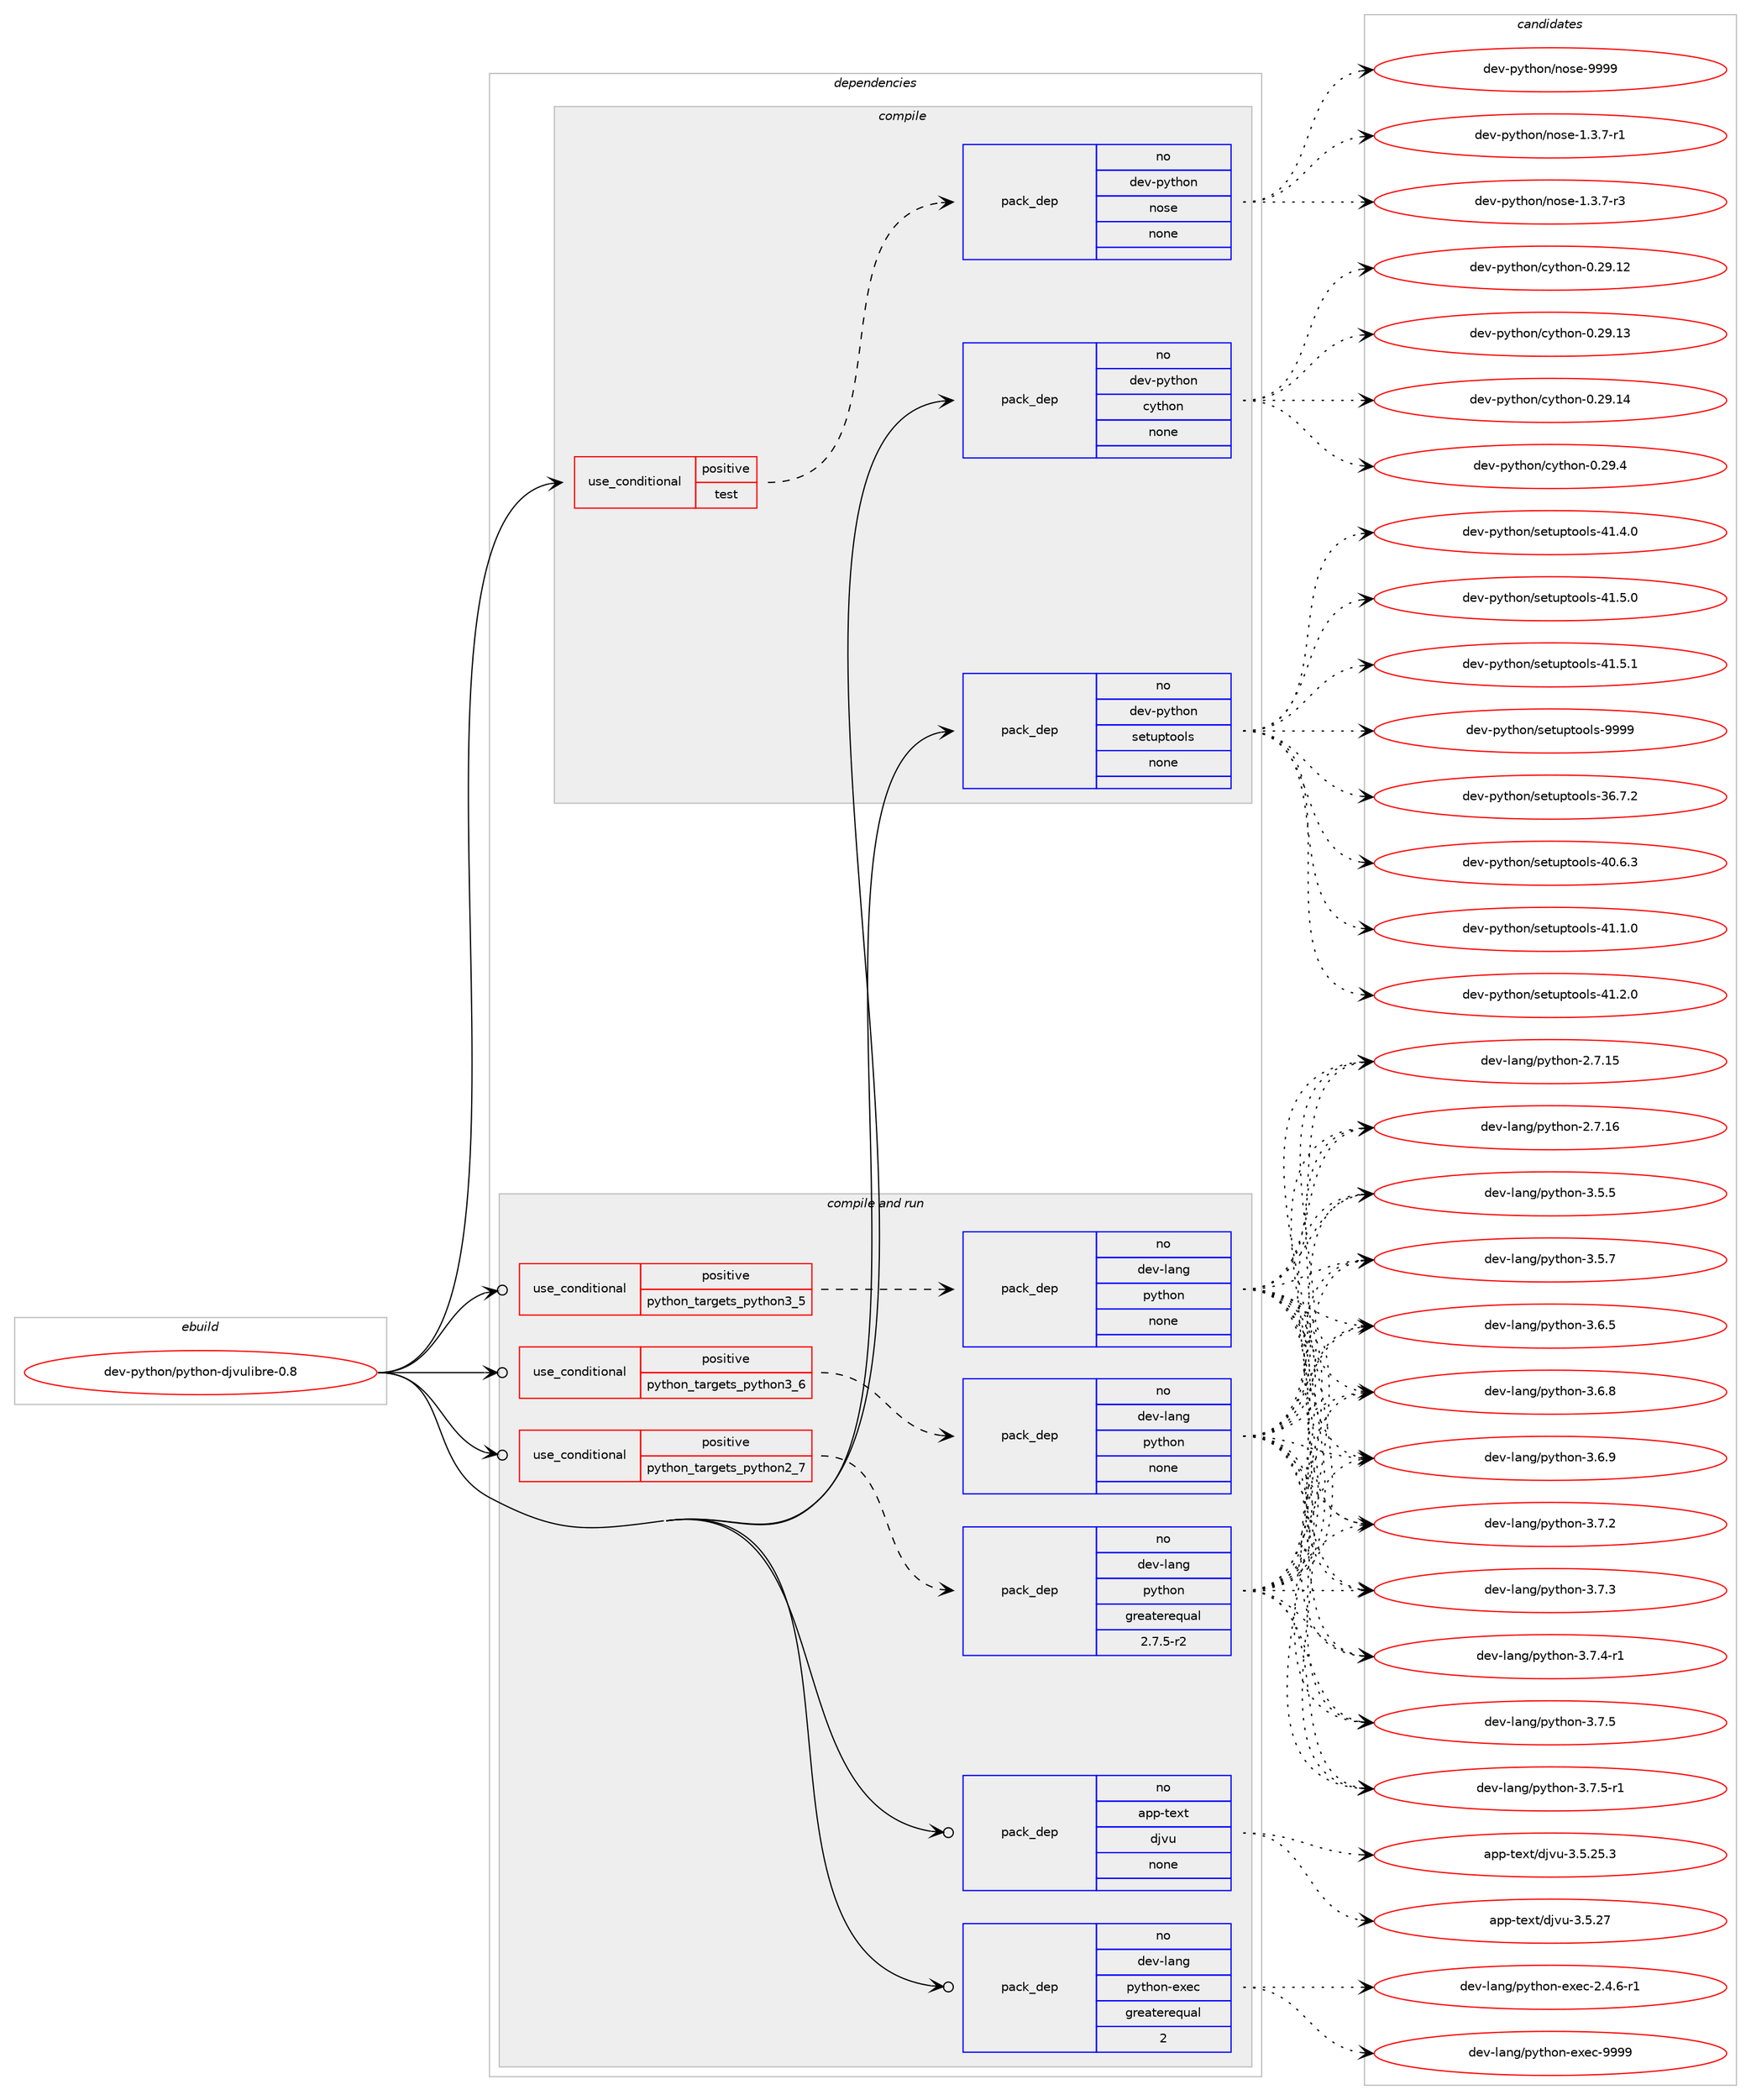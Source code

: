 digraph prolog {

# *************
# Graph options
# *************

newrank=true;
concentrate=true;
compound=true;
graph [rankdir=LR,fontname=Helvetica,fontsize=10,ranksep=1.5];#, ranksep=2.5, nodesep=0.2];
edge  [arrowhead=vee];
node  [fontname=Helvetica,fontsize=10];

# **********
# The ebuild
# **********

subgraph cluster_leftcol {
color=gray;
rank=same;
label=<<i>ebuild</i>>;
id [label="dev-python/python-djvulibre-0.8", color=red, width=4, href="../dev-python/python-djvulibre-0.8.svg"];
}

# ****************
# The dependencies
# ****************

subgraph cluster_midcol {
color=gray;
label=<<i>dependencies</i>>;
subgraph cluster_compile {
fillcolor="#eeeeee";
style=filled;
label=<<i>compile</i>>;
subgraph cond147464 {
dependency630815 [label=<<TABLE BORDER="0" CELLBORDER="1" CELLSPACING="0" CELLPADDING="4"><TR><TD ROWSPAN="3" CELLPADDING="10">use_conditional</TD></TR><TR><TD>positive</TD></TR><TR><TD>test</TD></TR></TABLE>>, shape=none, color=red];
subgraph pack471480 {
dependency630816 [label=<<TABLE BORDER="0" CELLBORDER="1" CELLSPACING="0" CELLPADDING="4" WIDTH="220"><TR><TD ROWSPAN="6" CELLPADDING="30">pack_dep</TD></TR><TR><TD WIDTH="110">no</TD></TR><TR><TD>dev-python</TD></TR><TR><TD>nose</TD></TR><TR><TD>none</TD></TR><TR><TD></TD></TR></TABLE>>, shape=none, color=blue];
}
dependency630815:e -> dependency630816:w [weight=20,style="dashed",arrowhead="vee"];
}
id:e -> dependency630815:w [weight=20,style="solid",arrowhead="vee"];
subgraph pack471481 {
dependency630817 [label=<<TABLE BORDER="0" CELLBORDER="1" CELLSPACING="0" CELLPADDING="4" WIDTH="220"><TR><TD ROWSPAN="6" CELLPADDING="30">pack_dep</TD></TR><TR><TD WIDTH="110">no</TD></TR><TR><TD>dev-python</TD></TR><TR><TD>cython</TD></TR><TR><TD>none</TD></TR><TR><TD></TD></TR></TABLE>>, shape=none, color=blue];
}
id:e -> dependency630817:w [weight=20,style="solid",arrowhead="vee"];
subgraph pack471482 {
dependency630818 [label=<<TABLE BORDER="0" CELLBORDER="1" CELLSPACING="0" CELLPADDING="4" WIDTH="220"><TR><TD ROWSPAN="6" CELLPADDING="30">pack_dep</TD></TR><TR><TD WIDTH="110">no</TD></TR><TR><TD>dev-python</TD></TR><TR><TD>setuptools</TD></TR><TR><TD>none</TD></TR><TR><TD></TD></TR></TABLE>>, shape=none, color=blue];
}
id:e -> dependency630818:w [weight=20,style="solid",arrowhead="vee"];
}
subgraph cluster_compileandrun {
fillcolor="#eeeeee";
style=filled;
label=<<i>compile and run</i>>;
subgraph cond147465 {
dependency630819 [label=<<TABLE BORDER="0" CELLBORDER="1" CELLSPACING="0" CELLPADDING="4"><TR><TD ROWSPAN="3" CELLPADDING="10">use_conditional</TD></TR><TR><TD>positive</TD></TR><TR><TD>python_targets_python2_7</TD></TR></TABLE>>, shape=none, color=red];
subgraph pack471483 {
dependency630820 [label=<<TABLE BORDER="0" CELLBORDER="1" CELLSPACING="0" CELLPADDING="4" WIDTH="220"><TR><TD ROWSPAN="6" CELLPADDING="30">pack_dep</TD></TR><TR><TD WIDTH="110">no</TD></TR><TR><TD>dev-lang</TD></TR><TR><TD>python</TD></TR><TR><TD>greaterequal</TD></TR><TR><TD>2.7.5-r2</TD></TR></TABLE>>, shape=none, color=blue];
}
dependency630819:e -> dependency630820:w [weight=20,style="dashed",arrowhead="vee"];
}
id:e -> dependency630819:w [weight=20,style="solid",arrowhead="odotvee"];
subgraph cond147466 {
dependency630821 [label=<<TABLE BORDER="0" CELLBORDER="1" CELLSPACING="0" CELLPADDING="4"><TR><TD ROWSPAN="3" CELLPADDING="10">use_conditional</TD></TR><TR><TD>positive</TD></TR><TR><TD>python_targets_python3_5</TD></TR></TABLE>>, shape=none, color=red];
subgraph pack471484 {
dependency630822 [label=<<TABLE BORDER="0" CELLBORDER="1" CELLSPACING="0" CELLPADDING="4" WIDTH="220"><TR><TD ROWSPAN="6" CELLPADDING="30">pack_dep</TD></TR><TR><TD WIDTH="110">no</TD></TR><TR><TD>dev-lang</TD></TR><TR><TD>python</TD></TR><TR><TD>none</TD></TR><TR><TD></TD></TR></TABLE>>, shape=none, color=blue];
}
dependency630821:e -> dependency630822:w [weight=20,style="dashed",arrowhead="vee"];
}
id:e -> dependency630821:w [weight=20,style="solid",arrowhead="odotvee"];
subgraph cond147467 {
dependency630823 [label=<<TABLE BORDER="0" CELLBORDER="1" CELLSPACING="0" CELLPADDING="4"><TR><TD ROWSPAN="3" CELLPADDING="10">use_conditional</TD></TR><TR><TD>positive</TD></TR><TR><TD>python_targets_python3_6</TD></TR></TABLE>>, shape=none, color=red];
subgraph pack471485 {
dependency630824 [label=<<TABLE BORDER="0" CELLBORDER="1" CELLSPACING="0" CELLPADDING="4" WIDTH="220"><TR><TD ROWSPAN="6" CELLPADDING="30">pack_dep</TD></TR><TR><TD WIDTH="110">no</TD></TR><TR><TD>dev-lang</TD></TR><TR><TD>python</TD></TR><TR><TD>none</TD></TR><TR><TD></TD></TR></TABLE>>, shape=none, color=blue];
}
dependency630823:e -> dependency630824:w [weight=20,style="dashed",arrowhead="vee"];
}
id:e -> dependency630823:w [weight=20,style="solid",arrowhead="odotvee"];
subgraph pack471486 {
dependency630825 [label=<<TABLE BORDER="0" CELLBORDER="1" CELLSPACING="0" CELLPADDING="4" WIDTH="220"><TR><TD ROWSPAN="6" CELLPADDING="30">pack_dep</TD></TR><TR><TD WIDTH="110">no</TD></TR><TR><TD>app-text</TD></TR><TR><TD>djvu</TD></TR><TR><TD>none</TD></TR><TR><TD></TD></TR></TABLE>>, shape=none, color=blue];
}
id:e -> dependency630825:w [weight=20,style="solid",arrowhead="odotvee"];
subgraph pack471487 {
dependency630826 [label=<<TABLE BORDER="0" CELLBORDER="1" CELLSPACING="0" CELLPADDING="4" WIDTH="220"><TR><TD ROWSPAN="6" CELLPADDING="30">pack_dep</TD></TR><TR><TD WIDTH="110">no</TD></TR><TR><TD>dev-lang</TD></TR><TR><TD>python-exec</TD></TR><TR><TD>greaterequal</TD></TR><TR><TD>2</TD></TR></TABLE>>, shape=none, color=blue];
}
id:e -> dependency630826:w [weight=20,style="solid",arrowhead="odotvee"];
}
subgraph cluster_run {
fillcolor="#eeeeee";
style=filled;
label=<<i>run</i>>;
}
}

# **************
# The candidates
# **************

subgraph cluster_choices {
rank=same;
color=gray;
label=<<i>candidates</i>>;

subgraph choice471480 {
color=black;
nodesep=1;
choice10010111845112121116104111110471101111151014549465146554511449 [label="dev-python/nose-1.3.7-r1", color=red, width=4,href="../dev-python/nose-1.3.7-r1.svg"];
choice10010111845112121116104111110471101111151014549465146554511451 [label="dev-python/nose-1.3.7-r3", color=red, width=4,href="../dev-python/nose-1.3.7-r3.svg"];
choice10010111845112121116104111110471101111151014557575757 [label="dev-python/nose-9999", color=red, width=4,href="../dev-python/nose-9999.svg"];
dependency630816:e -> choice10010111845112121116104111110471101111151014549465146554511449:w [style=dotted,weight="100"];
dependency630816:e -> choice10010111845112121116104111110471101111151014549465146554511451:w [style=dotted,weight="100"];
dependency630816:e -> choice10010111845112121116104111110471101111151014557575757:w [style=dotted,weight="100"];
}
subgraph choice471481 {
color=black;
nodesep=1;
choice1001011184511212111610411111047991211161041111104548465057464950 [label="dev-python/cython-0.29.12", color=red, width=4,href="../dev-python/cython-0.29.12.svg"];
choice1001011184511212111610411111047991211161041111104548465057464951 [label="dev-python/cython-0.29.13", color=red, width=4,href="../dev-python/cython-0.29.13.svg"];
choice1001011184511212111610411111047991211161041111104548465057464952 [label="dev-python/cython-0.29.14", color=red, width=4,href="../dev-python/cython-0.29.14.svg"];
choice10010111845112121116104111110479912111610411111045484650574652 [label="dev-python/cython-0.29.4", color=red, width=4,href="../dev-python/cython-0.29.4.svg"];
dependency630817:e -> choice1001011184511212111610411111047991211161041111104548465057464950:w [style=dotted,weight="100"];
dependency630817:e -> choice1001011184511212111610411111047991211161041111104548465057464951:w [style=dotted,weight="100"];
dependency630817:e -> choice1001011184511212111610411111047991211161041111104548465057464952:w [style=dotted,weight="100"];
dependency630817:e -> choice10010111845112121116104111110479912111610411111045484650574652:w [style=dotted,weight="100"];
}
subgraph choice471482 {
color=black;
nodesep=1;
choice100101118451121211161041111104711510111611711211611111110811545515446554650 [label="dev-python/setuptools-36.7.2", color=red, width=4,href="../dev-python/setuptools-36.7.2.svg"];
choice100101118451121211161041111104711510111611711211611111110811545524846544651 [label="dev-python/setuptools-40.6.3", color=red, width=4,href="../dev-python/setuptools-40.6.3.svg"];
choice100101118451121211161041111104711510111611711211611111110811545524946494648 [label="dev-python/setuptools-41.1.0", color=red, width=4,href="../dev-python/setuptools-41.1.0.svg"];
choice100101118451121211161041111104711510111611711211611111110811545524946504648 [label="dev-python/setuptools-41.2.0", color=red, width=4,href="../dev-python/setuptools-41.2.0.svg"];
choice100101118451121211161041111104711510111611711211611111110811545524946524648 [label="dev-python/setuptools-41.4.0", color=red, width=4,href="../dev-python/setuptools-41.4.0.svg"];
choice100101118451121211161041111104711510111611711211611111110811545524946534648 [label="dev-python/setuptools-41.5.0", color=red, width=4,href="../dev-python/setuptools-41.5.0.svg"];
choice100101118451121211161041111104711510111611711211611111110811545524946534649 [label="dev-python/setuptools-41.5.1", color=red, width=4,href="../dev-python/setuptools-41.5.1.svg"];
choice10010111845112121116104111110471151011161171121161111111081154557575757 [label="dev-python/setuptools-9999", color=red, width=4,href="../dev-python/setuptools-9999.svg"];
dependency630818:e -> choice100101118451121211161041111104711510111611711211611111110811545515446554650:w [style=dotted,weight="100"];
dependency630818:e -> choice100101118451121211161041111104711510111611711211611111110811545524846544651:w [style=dotted,weight="100"];
dependency630818:e -> choice100101118451121211161041111104711510111611711211611111110811545524946494648:w [style=dotted,weight="100"];
dependency630818:e -> choice100101118451121211161041111104711510111611711211611111110811545524946504648:w [style=dotted,weight="100"];
dependency630818:e -> choice100101118451121211161041111104711510111611711211611111110811545524946524648:w [style=dotted,weight="100"];
dependency630818:e -> choice100101118451121211161041111104711510111611711211611111110811545524946534648:w [style=dotted,weight="100"];
dependency630818:e -> choice100101118451121211161041111104711510111611711211611111110811545524946534649:w [style=dotted,weight="100"];
dependency630818:e -> choice10010111845112121116104111110471151011161171121161111111081154557575757:w [style=dotted,weight="100"];
}
subgraph choice471483 {
color=black;
nodesep=1;
choice10010111845108971101034711212111610411111045504655464953 [label="dev-lang/python-2.7.15", color=red, width=4,href="../dev-lang/python-2.7.15.svg"];
choice10010111845108971101034711212111610411111045504655464954 [label="dev-lang/python-2.7.16", color=red, width=4,href="../dev-lang/python-2.7.16.svg"];
choice100101118451089711010347112121116104111110455146534653 [label="dev-lang/python-3.5.5", color=red, width=4,href="../dev-lang/python-3.5.5.svg"];
choice100101118451089711010347112121116104111110455146534655 [label="dev-lang/python-3.5.7", color=red, width=4,href="../dev-lang/python-3.5.7.svg"];
choice100101118451089711010347112121116104111110455146544653 [label="dev-lang/python-3.6.5", color=red, width=4,href="../dev-lang/python-3.6.5.svg"];
choice100101118451089711010347112121116104111110455146544656 [label="dev-lang/python-3.6.8", color=red, width=4,href="../dev-lang/python-3.6.8.svg"];
choice100101118451089711010347112121116104111110455146544657 [label="dev-lang/python-3.6.9", color=red, width=4,href="../dev-lang/python-3.6.9.svg"];
choice100101118451089711010347112121116104111110455146554650 [label="dev-lang/python-3.7.2", color=red, width=4,href="../dev-lang/python-3.7.2.svg"];
choice100101118451089711010347112121116104111110455146554651 [label="dev-lang/python-3.7.3", color=red, width=4,href="../dev-lang/python-3.7.3.svg"];
choice1001011184510897110103471121211161041111104551465546524511449 [label="dev-lang/python-3.7.4-r1", color=red, width=4,href="../dev-lang/python-3.7.4-r1.svg"];
choice100101118451089711010347112121116104111110455146554653 [label="dev-lang/python-3.7.5", color=red, width=4,href="../dev-lang/python-3.7.5.svg"];
choice1001011184510897110103471121211161041111104551465546534511449 [label="dev-lang/python-3.7.5-r1", color=red, width=4,href="../dev-lang/python-3.7.5-r1.svg"];
dependency630820:e -> choice10010111845108971101034711212111610411111045504655464953:w [style=dotted,weight="100"];
dependency630820:e -> choice10010111845108971101034711212111610411111045504655464954:w [style=dotted,weight="100"];
dependency630820:e -> choice100101118451089711010347112121116104111110455146534653:w [style=dotted,weight="100"];
dependency630820:e -> choice100101118451089711010347112121116104111110455146534655:w [style=dotted,weight="100"];
dependency630820:e -> choice100101118451089711010347112121116104111110455146544653:w [style=dotted,weight="100"];
dependency630820:e -> choice100101118451089711010347112121116104111110455146544656:w [style=dotted,weight="100"];
dependency630820:e -> choice100101118451089711010347112121116104111110455146544657:w [style=dotted,weight="100"];
dependency630820:e -> choice100101118451089711010347112121116104111110455146554650:w [style=dotted,weight="100"];
dependency630820:e -> choice100101118451089711010347112121116104111110455146554651:w [style=dotted,weight="100"];
dependency630820:e -> choice1001011184510897110103471121211161041111104551465546524511449:w [style=dotted,weight="100"];
dependency630820:e -> choice100101118451089711010347112121116104111110455146554653:w [style=dotted,weight="100"];
dependency630820:e -> choice1001011184510897110103471121211161041111104551465546534511449:w [style=dotted,weight="100"];
}
subgraph choice471484 {
color=black;
nodesep=1;
choice10010111845108971101034711212111610411111045504655464953 [label="dev-lang/python-2.7.15", color=red, width=4,href="../dev-lang/python-2.7.15.svg"];
choice10010111845108971101034711212111610411111045504655464954 [label="dev-lang/python-2.7.16", color=red, width=4,href="../dev-lang/python-2.7.16.svg"];
choice100101118451089711010347112121116104111110455146534653 [label="dev-lang/python-3.5.5", color=red, width=4,href="../dev-lang/python-3.5.5.svg"];
choice100101118451089711010347112121116104111110455146534655 [label="dev-lang/python-3.5.7", color=red, width=4,href="../dev-lang/python-3.5.7.svg"];
choice100101118451089711010347112121116104111110455146544653 [label="dev-lang/python-3.6.5", color=red, width=4,href="../dev-lang/python-3.6.5.svg"];
choice100101118451089711010347112121116104111110455146544656 [label="dev-lang/python-3.6.8", color=red, width=4,href="../dev-lang/python-3.6.8.svg"];
choice100101118451089711010347112121116104111110455146544657 [label="dev-lang/python-3.6.9", color=red, width=4,href="../dev-lang/python-3.6.9.svg"];
choice100101118451089711010347112121116104111110455146554650 [label="dev-lang/python-3.7.2", color=red, width=4,href="../dev-lang/python-3.7.2.svg"];
choice100101118451089711010347112121116104111110455146554651 [label="dev-lang/python-3.7.3", color=red, width=4,href="../dev-lang/python-3.7.3.svg"];
choice1001011184510897110103471121211161041111104551465546524511449 [label="dev-lang/python-3.7.4-r1", color=red, width=4,href="../dev-lang/python-3.7.4-r1.svg"];
choice100101118451089711010347112121116104111110455146554653 [label="dev-lang/python-3.7.5", color=red, width=4,href="../dev-lang/python-3.7.5.svg"];
choice1001011184510897110103471121211161041111104551465546534511449 [label="dev-lang/python-3.7.5-r1", color=red, width=4,href="../dev-lang/python-3.7.5-r1.svg"];
dependency630822:e -> choice10010111845108971101034711212111610411111045504655464953:w [style=dotted,weight="100"];
dependency630822:e -> choice10010111845108971101034711212111610411111045504655464954:w [style=dotted,weight="100"];
dependency630822:e -> choice100101118451089711010347112121116104111110455146534653:w [style=dotted,weight="100"];
dependency630822:e -> choice100101118451089711010347112121116104111110455146534655:w [style=dotted,weight="100"];
dependency630822:e -> choice100101118451089711010347112121116104111110455146544653:w [style=dotted,weight="100"];
dependency630822:e -> choice100101118451089711010347112121116104111110455146544656:w [style=dotted,weight="100"];
dependency630822:e -> choice100101118451089711010347112121116104111110455146544657:w [style=dotted,weight="100"];
dependency630822:e -> choice100101118451089711010347112121116104111110455146554650:w [style=dotted,weight="100"];
dependency630822:e -> choice100101118451089711010347112121116104111110455146554651:w [style=dotted,weight="100"];
dependency630822:e -> choice1001011184510897110103471121211161041111104551465546524511449:w [style=dotted,weight="100"];
dependency630822:e -> choice100101118451089711010347112121116104111110455146554653:w [style=dotted,weight="100"];
dependency630822:e -> choice1001011184510897110103471121211161041111104551465546534511449:w [style=dotted,weight="100"];
}
subgraph choice471485 {
color=black;
nodesep=1;
choice10010111845108971101034711212111610411111045504655464953 [label="dev-lang/python-2.7.15", color=red, width=4,href="../dev-lang/python-2.7.15.svg"];
choice10010111845108971101034711212111610411111045504655464954 [label="dev-lang/python-2.7.16", color=red, width=4,href="../dev-lang/python-2.7.16.svg"];
choice100101118451089711010347112121116104111110455146534653 [label="dev-lang/python-3.5.5", color=red, width=4,href="../dev-lang/python-3.5.5.svg"];
choice100101118451089711010347112121116104111110455146534655 [label="dev-lang/python-3.5.7", color=red, width=4,href="../dev-lang/python-3.5.7.svg"];
choice100101118451089711010347112121116104111110455146544653 [label="dev-lang/python-3.6.5", color=red, width=4,href="../dev-lang/python-3.6.5.svg"];
choice100101118451089711010347112121116104111110455146544656 [label="dev-lang/python-3.6.8", color=red, width=4,href="../dev-lang/python-3.6.8.svg"];
choice100101118451089711010347112121116104111110455146544657 [label="dev-lang/python-3.6.9", color=red, width=4,href="../dev-lang/python-3.6.9.svg"];
choice100101118451089711010347112121116104111110455146554650 [label="dev-lang/python-3.7.2", color=red, width=4,href="../dev-lang/python-3.7.2.svg"];
choice100101118451089711010347112121116104111110455146554651 [label="dev-lang/python-3.7.3", color=red, width=4,href="../dev-lang/python-3.7.3.svg"];
choice1001011184510897110103471121211161041111104551465546524511449 [label="dev-lang/python-3.7.4-r1", color=red, width=4,href="../dev-lang/python-3.7.4-r1.svg"];
choice100101118451089711010347112121116104111110455146554653 [label="dev-lang/python-3.7.5", color=red, width=4,href="../dev-lang/python-3.7.5.svg"];
choice1001011184510897110103471121211161041111104551465546534511449 [label="dev-lang/python-3.7.5-r1", color=red, width=4,href="../dev-lang/python-3.7.5-r1.svg"];
dependency630824:e -> choice10010111845108971101034711212111610411111045504655464953:w [style=dotted,weight="100"];
dependency630824:e -> choice10010111845108971101034711212111610411111045504655464954:w [style=dotted,weight="100"];
dependency630824:e -> choice100101118451089711010347112121116104111110455146534653:w [style=dotted,weight="100"];
dependency630824:e -> choice100101118451089711010347112121116104111110455146534655:w [style=dotted,weight="100"];
dependency630824:e -> choice100101118451089711010347112121116104111110455146544653:w [style=dotted,weight="100"];
dependency630824:e -> choice100101118451089711010347112121116104111110455146544656:w [style=dotted,weight="100"];
dependency630824:e -> choice100101118451089711010347112121116104111110455146544657:w [style=dotted,weight="100"];
dependency630824:e -> choice100101118451089711010347112121116104111110455146554650:w [style=dotted,weight="100"];
dependency630824:e -> choice100101118451089711010347112121116104111110455146554651:w [style=dotted,weight="100"];
dependency630824:e -> choice1001011184510897110103471121211161041111104551465546524511449:w [style=dotted,weight="100"];
dependency630824:e -> choice100101118451089711010347112121116104111110455146554653:w [style=dotted,weight="100"];
dependency630824:e -> choice1001011184510897110103471121211161041111104551465546534511449:w [style=dotted,weight="100"];
}
subgraph choice471486 {
color=black;
nodesep=1;
choice971121124511610112011647100106118117455146534650534651 [label="app-text/djvu-3.5.25.3", color=red, width=4,href="../app-text/djvu-3.5.25.3.svg"];
choice97112112451161011201164710010611811745514653465055 [label="app-text/djvu-3.5.27", color=red, width=4,href="../app-text/djvu-3.5.27.svg"];
dependency630825:e -> choice971121124511610112011647100106118117455146534650534651:w [style=dotted,weight="100"];
dependency630825:e -> choice97112112451161011201164710010611811745514653465055:w [style=dotted,weight="100"];
}
subgraph choice471487 {
color=black;
nodesep=1;
choice10010111845108971101034711212111610411111045101120101994550465246544511449 [label="dev-lang/python-exec-2.4.6-r1", color=red, width=4,href="../dev-lang/python-exec-2.4.6-r1.svg"];
choice10010111845108971101034711212111610411111045101120101994557575757 [label="dev-lang/python-exec-9999", color=red, width=4,href="../dev-lang/python-exec-9999.svg"];
dependency630826:e -> choice10010111845108971101034711212111610411111045101120101994550465246544511449:w [style=dotted,weight="100"];
dependency630826:e -> choice10010111845108971101034711212111610411111045101120101994557575757:w [style=dotted,weight="100"];
}
}

}
